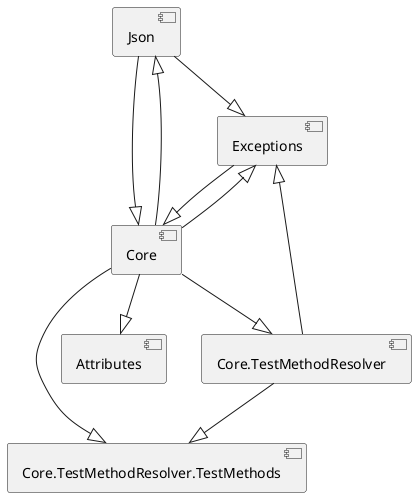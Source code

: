 @startuml
[Json] --|> [Exceptions]
[Json] --|> [Core]
[Exceptions] --|> [Core]
[Core] --|> [Json]
[Core] --|> [Exceptions]
[Core] --|> [Core.TestMethodResolver]
[Core] --|> [Core.TestMethodResolver.TestMethods]
[Core] --|> [Attributes]
[Core.TestMethodResolver] --|> [Exceptions]
[Core.TestMethodResolver] --|> [Core.TestMethodResolver.TestMethods]
@enduml
